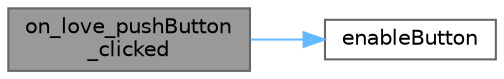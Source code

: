 digraph "on_love_pushButton_clicked"
{
 // LATEX_PDF_SIZE
  bgcolor="transparent";
  edge [fontname=Helvetica,fontsize=10,labelfontname=Helvetica,labelfontsize=10];
  node [fontname=Helvetica,fontsize=10,shape=box,height=0.2,width=0.4];
  rankdir="LR";
  Node1 [id="Node000001",label="on_love_pushButton\l_clicked",height=0.2,width=0.4,color="gray40", fillcolor="grey60", style="filled", fontcolor="black",tooltip="处理收藏按钮点击"];
  Node1 -> Node2 [id="edge1_Node000001_Node000002",color="steelblue1",style="solid",tooltip=" "];
  Node2 [id="Node000002",label="enableButton",height=0.2,width=0.4,color="grey40", fillcolor="white", style="filled",URL="$class_all_music.html#ab868524a9562cda1f7b60b4220e2248e",tooltip="启用或禁用按钮"];
}
